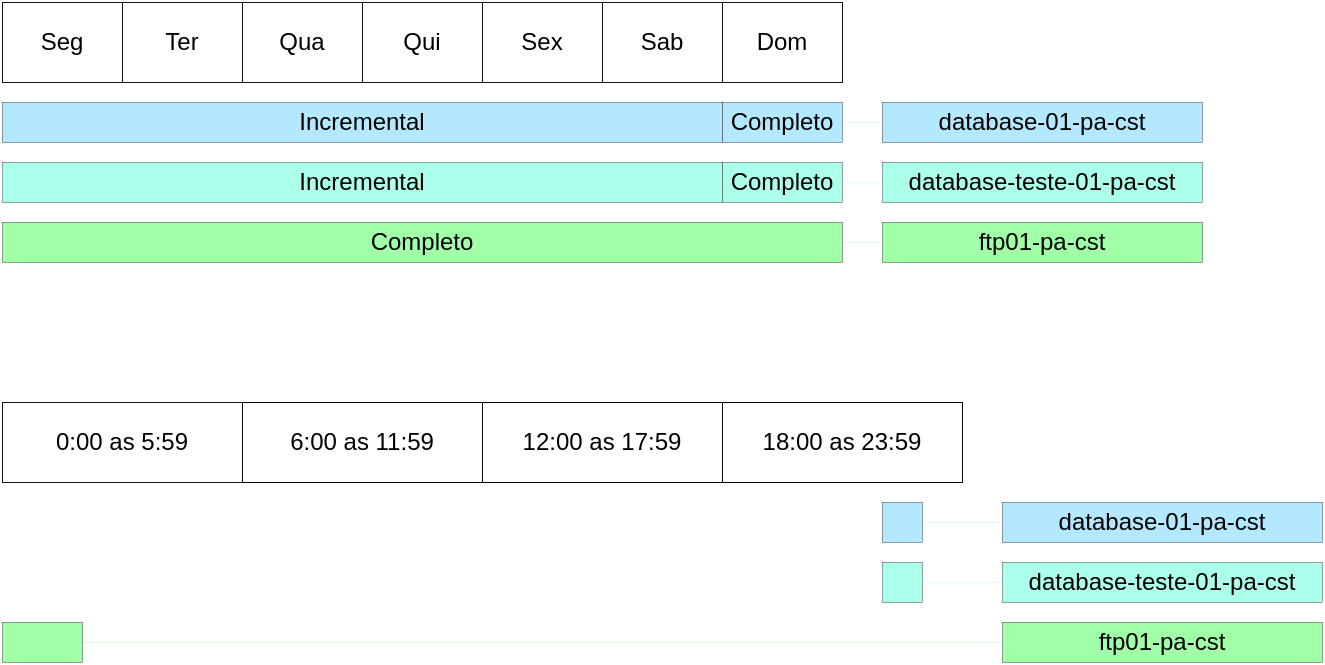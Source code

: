 <mxfile version="20.8.20" type="github">
  <diagram name="Página-1" id="baXtOwrCh4IEvoJjOM4s">
    <mxGraphModel dx="792" dy="607" grid="1" gridSize="10" guides="1" tooltips="1" connect="1" arrows="1" fold="1" page="1" pageScale="1" pageWidth="827" pageHeight="1169" math="0" shadow="0">
      <root>
        <mxCell id="0" />
        <mxCell id="1" parent="0" />
        <mxCell id="4ScxBSEJoBfUc2GUGg9C-21" value="&lt;div&gt;0:00 as 5:59&lt;/div&gt;" style="rounded=0;whiteSpace=wrap;html=1;strokeColor=#141414;strokeWidth=0.5;" vertex="1" parent="1">
          <mxGeometry x="40" y="880" width="120" height="40" as="geometry" />
        </mxCell>
        <mxCell id="4ScxBSEJoBfUc2GUGg9C-22" value="&lt;div&gt;6:00 as 11:59&lt;/div&gt;" style="rounded=0;whiteSpace=wrap;html=1;strokeWidth=0.5;" vertex="1" parent="1">
          <mxGeometry x="160" y="880" width="120" height="40" as="geometry" />
        </mxCell>
        <mxCell id="4ScxBSEJoBfUc2GUGg9C-23" value="&lt;div&gt;12:00 as 17:59&lt;/div&gt;" style="rounded=0;whiteSpace=wrap;html=1;strokeWidth=0.5;" vertex="1" parent="1">
          <mxGeometry x="280" y="880" width="120" height="40" as="geometry" />
        </mxCell>
        <mxCell id="4ScxBSEJoBfUc2GUGg9C-24" value="&lt;div&gt;18:00 as 23:59&lt;/div&gt;" style="rounded=0;whiteSpace=wrap;html=1;strokeWidth=0.5;" vertex="1" parent="1">
          <mxGeometry x="400" y="880" width="120" height="40" as="geometry" />
        </mxCell>
        <mxCell id="4ScxBSEJoBfUc2GUGg9C-25" value="" style="rounded=0;whiteSpace=wrap;html=1;strokeColor=#141414;strokeWidth=0.2;fillColor=#B3E8FF;" vertex="1" parent="1">
          <mxGeometry x="480" y="930" width="20" height="20" as="geometry" />
        </mxCell>
        <mxCell id="4ScxBSEJoBfUc2GUGg9C-26" value="database-01-pa-cst" style="rounded=0;whiteSpace=wrap;html=1;strokeColor=#141414;strokeWidth=0.2;fillColor=#B3E8FF;" vertex="1" parent="1">
          <mxGeometry x="540" y="930" width="160" height="20" as="geometry" />
        </mxCell>
        <mxCell id="4ScxBSEJoBfUc2GUGg9C-27" value="" style="rounded=0;whiteSpace=wrap;html=1;strokeColor=#141414;strokeWidth=0.2;fillColor=#ABFFEB;" vertex="1" parent="1">
          <mxGeometry x="480" y="960" width="20" height="20" as="geometry" />
        </mxCell>
        <mxCell id="4ScxBSEJoBfUc2GUGg9C-29" value="database-teste-01-pa-cst" style="rounded=0;whiteSpace=wrap;html=1;strokeColor=#141414;strokeWidth=0.2;fillColor=#ABFFEB;" vertex="1" parent="1">
          <mxGeometry x="540" y="960" width="160" height="20" as="geometry" />
        </mxCell>
        <mxCell id="4ScxBSEJoBfUc2GUGg9C-30" value="" style="rounded=0;whiteSpace=wrap;html=1;strokeColor=#141414;strokeWidth=0.2;fillColor=#A1FFA7;" vertex="1" parent="1">
          <mxGeometry x="40" y="990" width="40" height="20" as="geometry" />
        </mxCell>
        <mxCell id="4ScxBSEJoBfUc2GUGg9C-31" value="ftp01-pa-cst" style="rounded=0;whiteSpace=wrap;html=1;strokeColor=#141414;strokeWidth=0.2;fillColor=#A1FFA7;" vertex="1" parent="1">
          <mxGeometry x="540" y="990" width="160" height="20" as="geometry" />
        </mxCell>
        <mxCell id="4ScxBSEJoBfUc2GUGg9C-32" value="" style="endArrow=none;html=1;rounded=0;exitX=1;exitY=0.5;exitDx=0;exitDy=0;entryX=0;entryY=0.5;entryDx=0;entryDy=0;strokeColor=#A1FFA7;strokeWidth=0.2;" edge="1" parent="1" source="4ScxBSEJoBfUc2GUGg9C-30" target="4ScxBSEJoBfUc2GUGg9C-31">
          <mxGeometry width="50" height="50" relative="1" as="geometry">
            <mxPoint x="240" y="1020" as="sourcePoint" />
            <mxPoint x="290" y="970" as="targetPoint" />
          </mxGeometry>
        </mxCell>
        <mxCell id="4ScxBSEJoBfUc2GUGg9C-33" value="" style="endArrow=none;html=1;rounded=0;strokeColor=#ABFFEB;entryX=0;entryY=0.5;entryDx=0;entryDy=0;exitX=1;exitY=0.5;exitDx=0;exitDy=0;strokeWidth=0.2;" edge="1" parent="1" source="4ScxBSEJoBfUc2GUGg9C-27" target="4ScxBSEJoBfUc2GUGg9C-29">
          <mxGeometry width="50" height="50" relative="1" as="geometry">
            <mxPoint x="400" y="980" as="sourcePoint" />
            <mxPoint x="450" y="930" as="targetPoint" />
          </mxGeometry>
        </mxCell>
        <mxCell id="4ScxBSEJoBfUc2GUGg9C-35" value="" style="endArrow=none;html=1;rounded=0;strokeColor=#B3E8FF;entryX=0;entryY=0.5;entryDx=0;entryDy=0;exitX=1;exitY=0.5;exitDx=0;exitDy=0;strokeWidth=0.2;" edge="1" parent="1" source="4ScxBSEJoBfUc2GUGg9C-25" target="4ScxBSEJoBfUc2GUGg9C-26">
          <mxGeometry width="50" height="50" relative="1" as="geometry">
            <mxPoint x="410" y="930" as="sourcePoint" />
            <mxPoint x="460" y="880" as="targetPoint" />
          </mxGeometry>
        </mxCell>
        <mxCell id="4ScxBSEJoBfUc2GUGg9C-38" value="Seg" style="rounded=0;whiteSpace=wrap;html=1;strokeColor=#141414;strokeWidth=0.5;" vertex="1" parent="1">
          <mxGeometry x="40" y="680" width="60" height="40" as="geometry" />
        </mxCell>
        <mxCell id="4ScxBSEJoBfUc2GUGg9C-39" value="Ter" style="rounded=0;whiteSpace=wrap;html=1;strokeColor=#141414;strokeWidth=0.5;" vertex="1" parent="1">
          <mxGeometry x="100" y="680" width="60" height="40" as="geometry" />
        </mxCell>
        <mxCell id="4ScxBSEJoBfUc2GUGg9C-40" value="Qua" style="rounded=0;whiteSpace=wrap;html=1;strokeColor=#141414;strokeWidth=0.5;" vertex="1" parent="1">
          <mxGeometry x="160" y="680" width="60" height="40" as="geometry" />
        </mxCell>
        <mxCell id="4ScxBSEJoBfUc2GUGg9C-41" value="Qui" style="rounded=0;whiteSpace=wrap;html=1;strokeColor=#141414;strokeWidth=0.5;" vertex="1" parent="1">
          <mxGeometry x="220" y="680" width="60" height="40" as="geometry" />
        </mxCell>
        <mxCell id="4ScxBSEJoBfUc2GUGg9C-42" value="Sex" style="rounded=0;whiteSpace=wrap;html=1;strokeColor=#141414;strokeWidth=0.5;" vertex="1" parent="1">
          <mxGeometry x="280" y="680" width="60" height="40" as="geometry" />
        </mxCell>
        <mxCell id="4ScxBSEJoBfUc2GUGg9C-43" value="Sab" style="rounded=0;whiteSpace=wrap;html=1;strokeColor=#141414;strokeWidth=0.5;" vertex="1" parent="1">
          <mxGeometry x="340" y="680" width="60" height="40" as="geometry" />
        </mxCell>
        <mxCell id="4ScxBSEJoBfUc2GUGg9C-44" value="Dom" style="rounded=0;whiteSpace=wrap;html=1;strokeColor=#141414;strokeWidth=0.5;" vertex="1" parent="1">
          <mxGeometry x="400" y="680" width="60" height="40" as="geometry" />
        </mxCell>
        <mxCell id="4ScxBSEJoBfUc2GUGg9C-45" value="Completo" style="rounded=0;whiteSpace=wrap;html=1;strokeColor=#141414;strokeWidth=0.2;fillColor=#A1FFA7;" vertex="1" parent="1">
          <mxGeometry x="40" y="790" width="420" height="20" as="geometry" />
        </mxCell>
        <mxCell id="4ScxBSEJoBfUc2GUGg9C-46" value="ftp01-pa-cst" style="rounded=0;whiteSpace=wrap;html=1;strokeColor=#141414;strokeWidth=0.2;fillColor=#A1FFA7;" vertex="1" parent="1">
          <mxGeometry x="480" y="790" width="160" height="20" as="geometry" />
        </mxCell>
        <mxCell id="4ScxBSEJoBfUc2GUGg9C-47" value="" style="endArrow=none;html=1;rounded=0;exitX=1;exitY=0.5;exitDx=0;exitDy=0;entryX=0;entryY=0.5;entryDx=0;entryDy=0;strokeColor=#A1FFA7;strokeWidth=0.2;" edge="1" parent="1" source="4ScxBSEJoBfUc2GUGg9C-45" target="4ScxBSEJoBfUc2GUGg9C-46">
          <mxGeometry width="50" height="50" relative="1" as="geometry">
            <mxPoint x="180" y="820" as="sourcePoint" />
            <mxPoint x="230" y="770" as="targetPoint" />
          </mxGeometry>
        </mxCell>
        <mxCell id="4ScxBSEJoBfUc2GUGg9C-48" value="Completo" style="rounded=0;whiteSpace=wrap;html=1;strokeColor=#141414;strokeWidth=0.2;fillColor=#ABFFEB;" vertex="1" parent="1">
          <mxGeometry x="400" y="760" width="60" height="20" as="geometry" />
        </mxCell>
        <mxCell id="4ScxBSEJoBfUc2GUGg9C-49" value="database-teste-01-pa-cst" style="rounded=0;whiteSpace=wrap;html=1;strokeColor=#141414;strokeWidth=0.2;fillColor=#ABFFEB;" vertex="1" parent="1">
          <mxGeometry x="480" y="760" width="160" height="20" as="geometry" />
        </mxCell>
        <mxCell id="4ScxBSEJoBfUc2GUGg9C-50" value="" style="endArrow=none;html=1;rounded=0;strokeColor=#ABFFEB;entryX=0;entryY=0.5;entryDx=0;entryDy=0;exitX=1;exitY=0.5;exitDx=0;exitDy=0;strokeWidth=0.2;" edge="1" parent="1" source="4ScxBSEJoBfUc2GUGg9C-48" target="4ScxBSEJoBfUc2GUGg9C-49">
          <mxGeometry width="50" height="50" relative="1" as="geometry">
            <mxPoint x="340" y="780" as="sourcePoint" />
            <mxPoint x="390" y="730" as="targetPoint" />
          </mxGeometry>
        </mxCell>
        <mxCell id="4ScxBSEJoBfUc2GUGg9C-51" value="Completo" style="rounded=0;whiteSpace=wrap;html=1;strokeColor=#141414;strokeWidth=0.2;fillColor=#B3E8FF;" vertex="1" parent="1">
          <mxGeometry x="400" y="730" width="60" height="20" as="geometry" />
        </mxCell>
        <mxCell id="4ScxBSEJoBfUc2GUGg9C-52" value="database-01-pa-cst" style="rounded=0;whiteSpace=wrap;html=1;strokeColor=#141414;strokeWidth=0.2;fillColor=#B3E8FF;" vertex="1" parent="1">
          <mxGeometry x="480" y="730" width="160" height="20" as="geometry" />
        </mxCell>
        <mxCell id="4ScxBSEJoBfUc2GUGg9C-53" value="" style="endArrow=none;html=1;rounded=0;strokeColor=#B3E8FF;entryX=0;entryY=0.5;entryDx=0;entryDy=0;exitX=1;exitY=0.5;exitDx=0;exitDy=0;strokeWidth=0.2;" edge="1" parent="1" source="4ScxBSEJoBfUc2GUGg9C-51" target="4ScxBSEJoBfUc2GUGg9C-52">
          <mxGeometry width="50" height="50" relative="1" as="geometry">
            <mxPoint x="350" y="730" as="sourcePoint" />
            <mxPoint x="400" y="680" as="targetPoint" />
          </mxGeometry>
        </mxCell>
        <mxCell id="4ScxBSEJoBfUc2GUGg9C-54" value="Incremental" style="rounded=0;whiteSpace=wrap;html=1;strokeColor=#141414;strokeWidth=0.2;fillColor=#ABFFEB;" vertex="1" parent="1">
          <mxGeometry x="40" y="760" width="360" height="20" as="geometry" />
        </mxCell>
        <mxCell id="4ScxBSEJoBfUc2GUGg9C-55" value="Incremental" style="rounded=0;whiteSpace=wrap;html=1;strokeColor=#141414;strokeWidth=0.2;fillColor=#B3E8FF;" vertex="1" parent="1">
          <mxGeometry x="40" y="730" width="360" height="20" as="geometry" />
        </mxCell>
      </root>
    </mxGraphModel>
  </diagram>
</mxfile>
